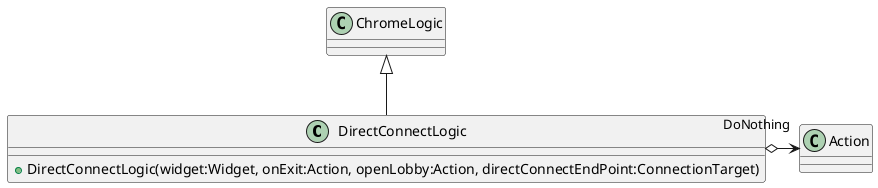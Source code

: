 @startuml
class DirectConnectLogic {
    + DirectConnectLogic(widget:Widget, onExit:Action, openLobby:Action, directConnectEndPoint:ConnectionTarget)
}
ChromeLogic <|-- DirectConnectLogic
DirectConnectLogic o-> "DoNothing" Action
@enduml
